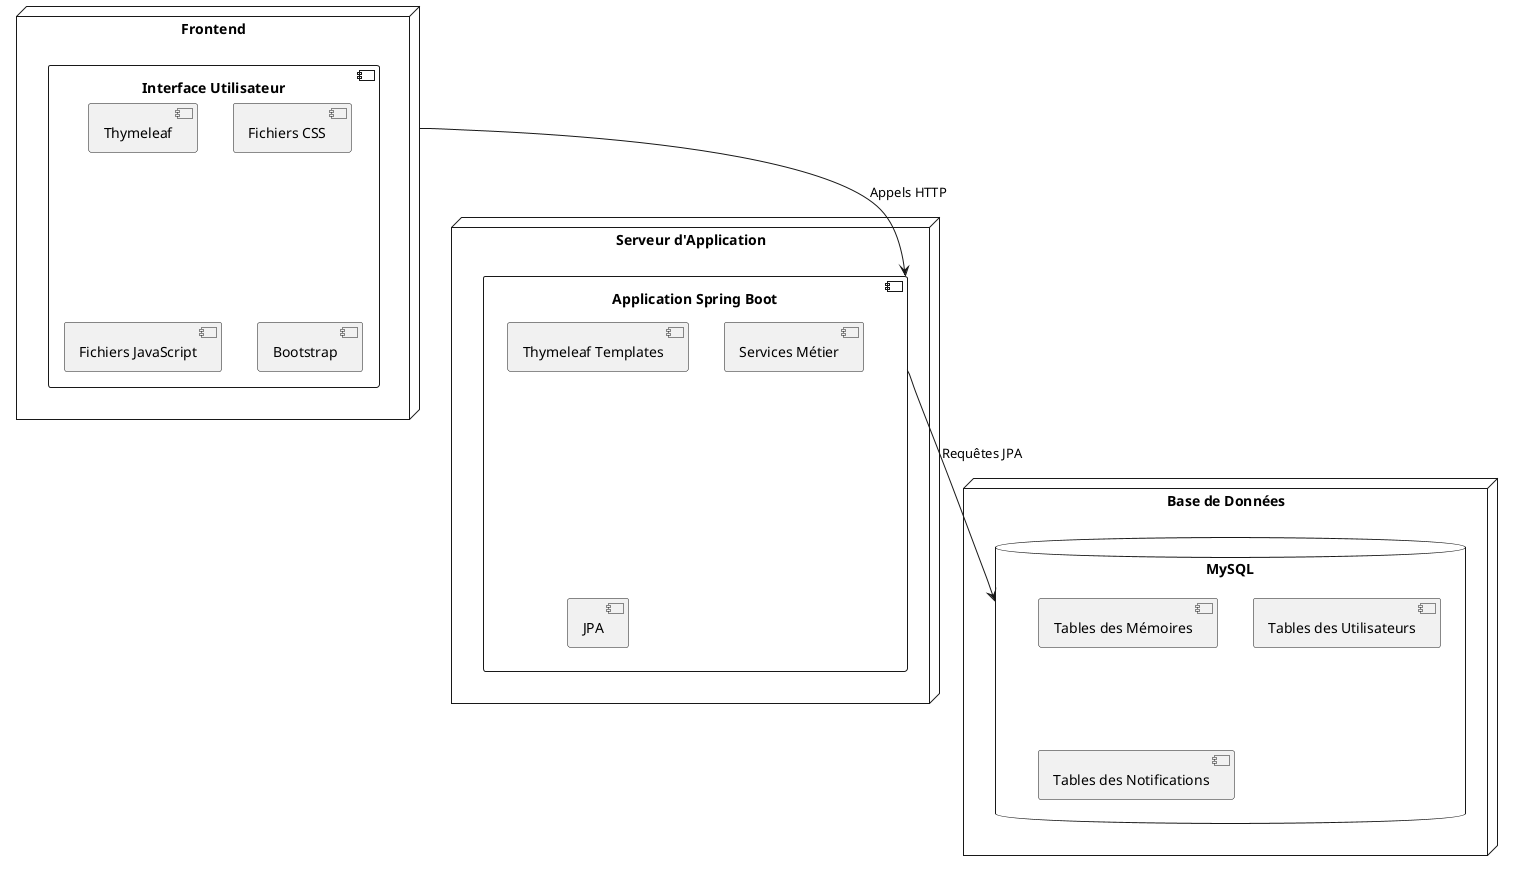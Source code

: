 @startuml
node "Serveur d'Application" {
    component "Application Spring Boot" {
        [Thymeleaf Templates]
        [Services Métier]
        [JPA]
    }
}

node "Base de Données" {
    database "MySQL" {
        [Tables des Mémoires]
        [Tables des Utilisateurs]
        [Tables des Notifications]
    }
}

node "Frontend" {
    component "Interface Utilisateur" {
        [Thymeleaf]
        [Fichiers CSS]
        [Fichiers JavaScript]
        [Bootstrap]
    }
}

[Frontend] --> [Application Spring Boot] : "Appels HTTP"
[Application Spring Boot] --> [MySQL] : "Requêtes JPA"
@enduml

